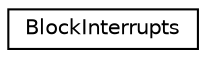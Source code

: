 digraph "Graphical Class Hierarchy"
{
 // LATEX_PDF_SIZE
  edge [fontname="Helvetica",fontsize="10",labelfontname="Helvetica",labelfontsize="10"];
  node [fontname="Helvetica",fontsize="10",shape=record];
  rankdir="LR";
  Node0 [label="BlockInterrupts",height=0.2,width=0.4,color="black", fillcolor="white", style="filled",URL="$classBlockInterrupts.html",tooltip=" "];
}

